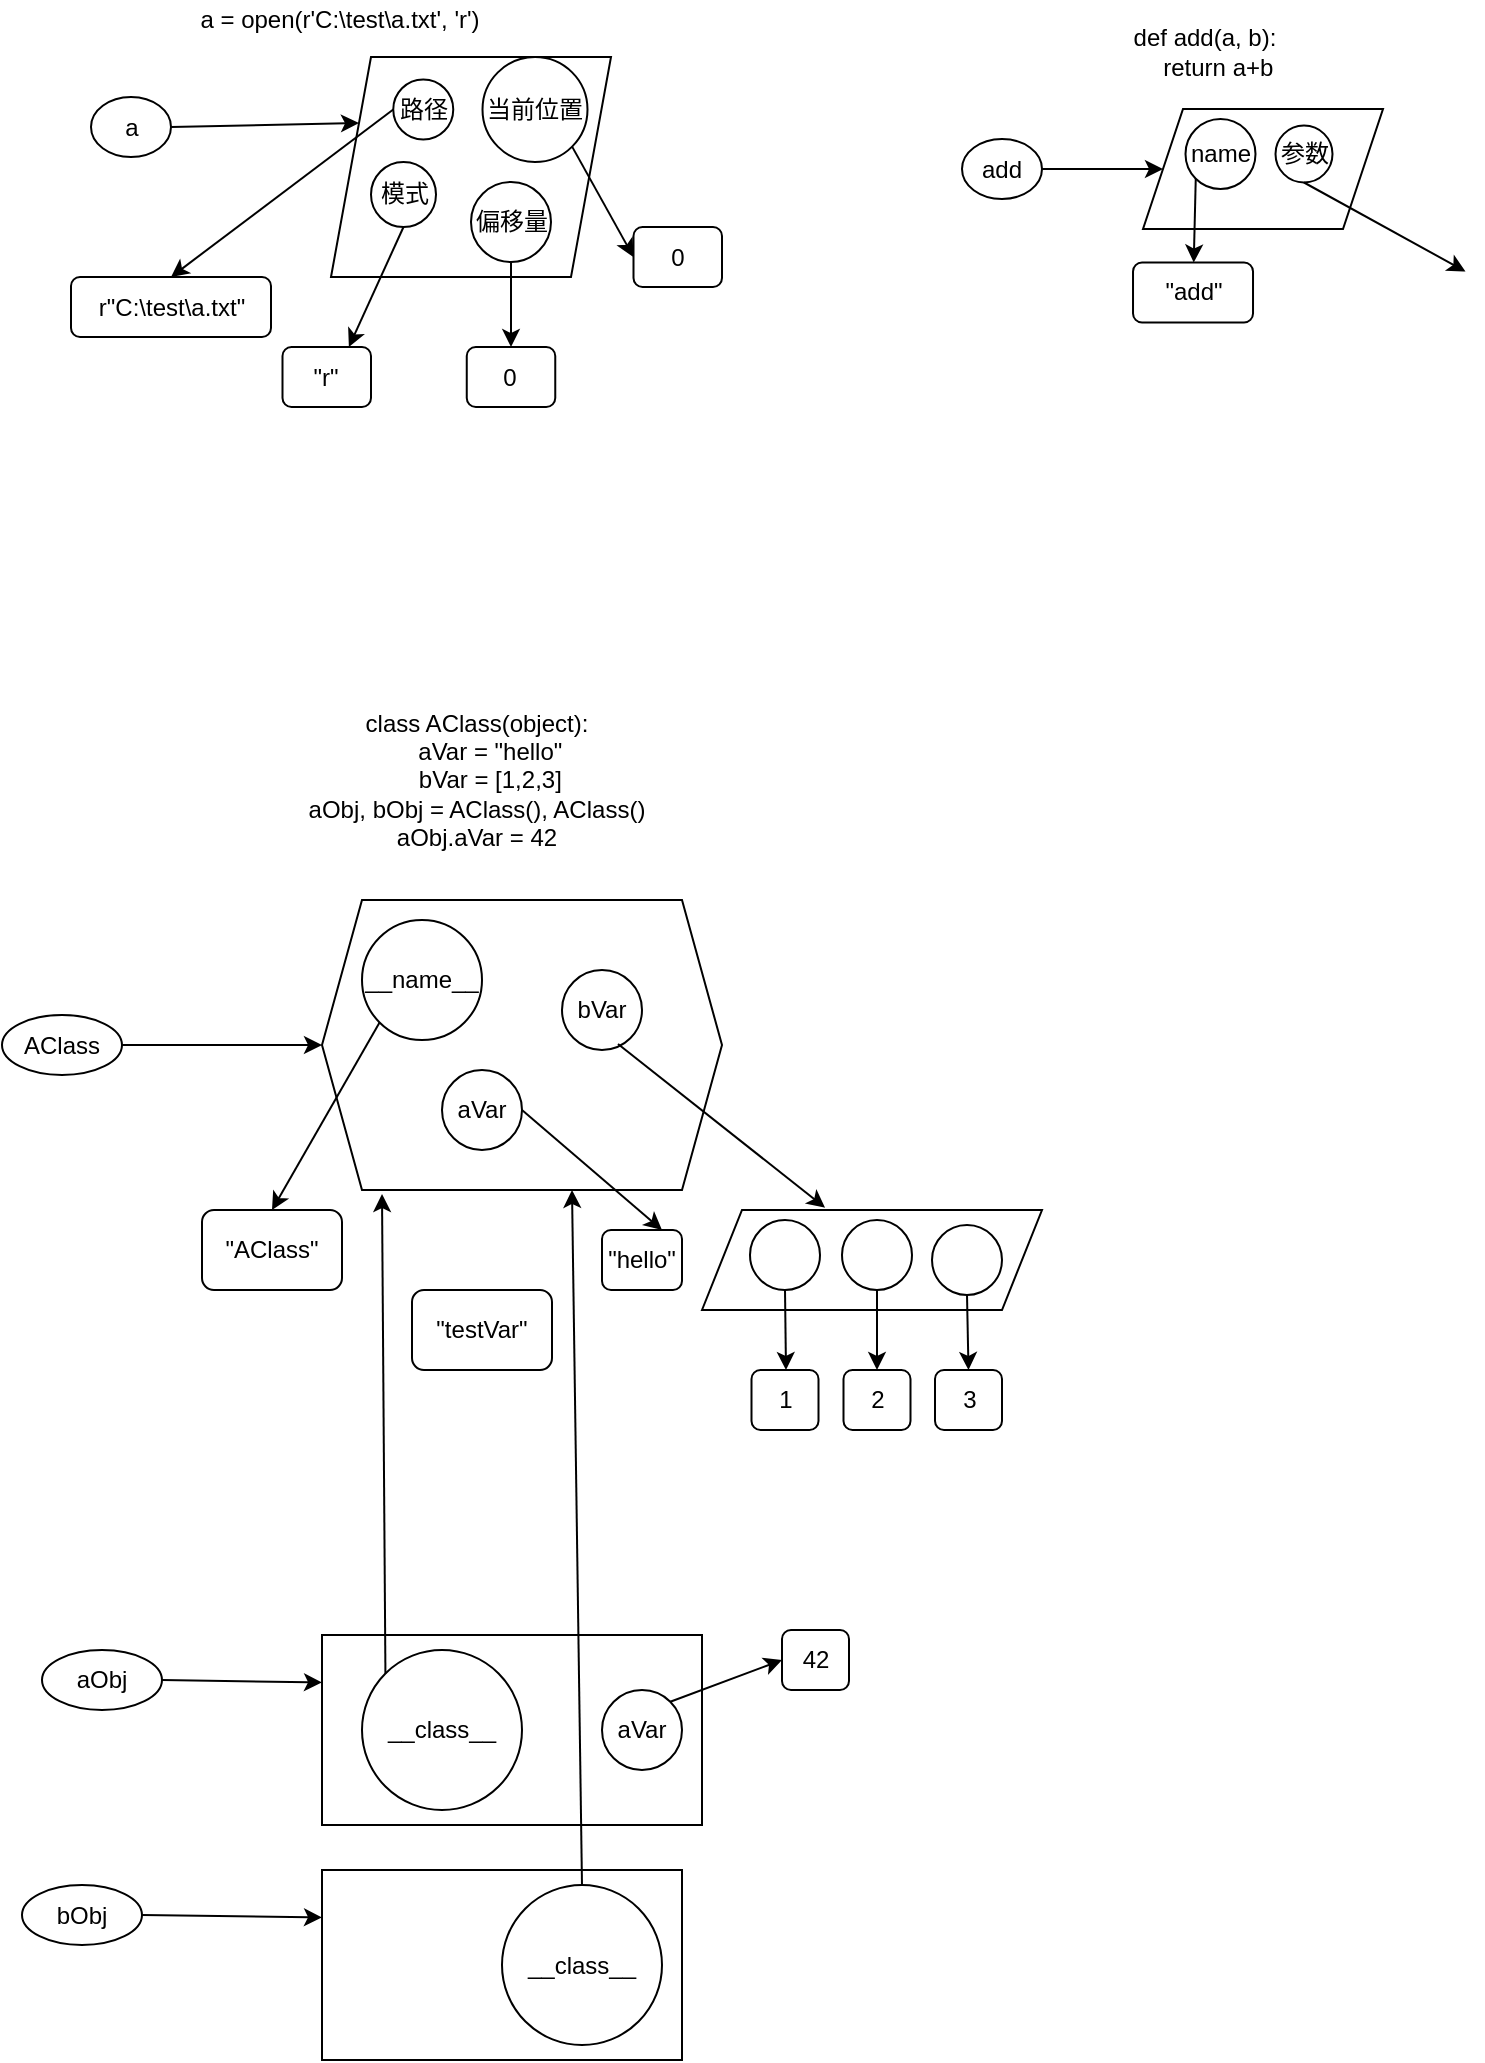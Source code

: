 <mxfile version="14.6.13" type="device"><diagram id="uvaGsJyr5wtO9b32HBnW" name="Page-1"><mxGraphModel dx="900" dy="672" grid="1" gridSize="10" guides="1" tooltips="1" connect="1" arrows="1" fold="1" page="1" pageScale="1" pageWidth="827" pageHeight="1169" math="0" shadow="0"><root><mxCell id="0"/><mxCell id="1" parent="0"/><mxCell id="zp9ioByZd6pz0vCYyc2x-1" value="AClass" style="ellipse;whiteSpace=wrap;html=1;" parent="1" vertex="1"><mxGeometry x="40" y="567.5" width="60" height="30" as="geometry"/></mxCell><mxCell id="zp9ioByZd6pz0vCYyc2x-2" value="" style="shape=hexagon;perimeter=hexagonPerimeter2;whiteSpace=wrap;html=1;fixedSize=1;" parent="1" vertex="1"><mxGeometry x="200" y="510" width="200" height="145" as="geometry"/></mxCell><mxCell id="zp9ioByZd6pz0vCYyc2x-3" value="__name__" style="ellipse;whiteSpace=wrap;html=1;aspect=fixed;" parent="1" vertex="1"><mxGeometry x="220" y="520" width="60" height="60" as="geometry"/></mxCell><mxCell id="zp9ioByZd6pz0vCYyc2x-4" value="aVar" style="ellipse;whiteSpace=wrap;html=1;aspect=fixed;" parent="1" vertex="1"><mxGeometry x="260" y="595" width="40" height="40" as="geometry"/></mxCell><mxCell id="zp9ioByZd6pz0vCYyc2x-5" value="bVar" style="ellipse;whiteSpace=wrap;html=1;aspect=fixed;" parent="1" vertex="1"><mxGeometry x="320" y="545" width="40" height="40" as="geometry"/></mxCell><mxCell id="zp9ioByZd6pz0vCYyc2x-6" value="" style="endArrow=classic;html=1;exitX=1;exitY=0.5;exitDx=0;exitDy=0;entryX=0;entryY=0.5;entryDx=0;entryDy=0;" parent="1" source="zp9ioByZd6pz0vCYyc2x-1" target="zp9ioByZd6pz0vCYyc2x-2" edge="1"><mxGeometry width="50" height="50" relative="1" as="geometry"><mxPoint x="390" y="845" as="sourcePoint"/><mxPoint x="440" y="795" as="targetPoint"/></mxGeometry></mxCell><mxCell id="zp9ioByZd6pz0vCYyc2x-7" value="&quot;AClass&quot;" style="rounded=1;whiteSpace=wrap;html=1;" parent="1" vertex="1"><mxGeometry x="140" y="665" width="70" height="40" as="geometry"/></mxCell><mxCell id="zp9ioByZd6pz0vCYyc2x-8" value="" style="endArrow=classic;html=1;exitX=0;exitY=1;exitDx=0;exitDy=0;entryX=0.5;entryY=0;entryDx=0;entryDy=0;" parent="1" source="zp9ioByZd6pz0vCYyc2x-3" target="zp9ioByZd6pz0vCYyc2x-7" edge="1"><mxGeometry width="50" height="50" relative="1" as="geometry"><mxPoint x="390" y="845" as="sourcePoint"/><mxPoint x="170" y="635" as="targetPoint"/></mxGeometry></mxCell><mxCell id="zp9ioByZd6pz0vCYyc2x-9" value="&quot;testVar&quot;" style="rounded=1;whiteSpace=wrap;html=1;" parent="1" vertex="1"><mxGeometry x="245" y="705" width="70" height="40" as="geometry"/></mxCell><mxCell id="zp9ioByZd6pz0vCYyc2x-10" value="" style="endArrow=classic;html=1;exitX=1;exitY=0.5;exitDx=0;exitDy=0;entryX=0.75;entryY=0;entryDx=0;entryDy=0;" parent="1" source="zp9ioByZd6pz0vCYyc2x-4" target="hmAeuaT12LSN3R-aQats-15" edge="1"><mxGeometry width="50" height="50" relative="1" as="geometry"><mxPoint x="390" y="845" as="sourcePoint"/><mxPoint x="280" y="705" as="targetPoint"/></mxGeometry></mxCell><mxCell id="zp9ioByZd6pz0vCYyc2x-12" value="" style="endArrow=classic;html=1;exitX=0.7;exitY=0.925;exitDx=0;exitDy=0;exitPerimeter=0;" parent="1" source="zp9ioByZd6pz0vCYyc2x-5" edge="1"><mxGeometry width="50" height="50" relative="1" as="geometry"><mxPoint x="390" y="845" as="sourcePoint"/><mxPoint x="451.531" y="663.823" as="targetPoint"/></mxGeometry></mxCell><mxCell id="zp9ioByZd6pz0vCYyc2x-13" value="aObj" style="ellipse;whiteSpace=wrap;html=1;" parent="1" vertex="1"><mxGeometry x="60" y="885" width="60" height="30" as="geometry"/></mxCell><mxCell id="zp9ioByZd6pz0vCYyc2x-14" value="bObj" style="ellipse;whiteSpace=wrap;html=1;" parent="1" vertex="1"><mxGeometry x="50" y="1002.5" width="60" height="30" as="geometry"/></mxCell><mxCell id="zp9ioByZd6pz0vCYyc2x-15" value="" style="rounded=0;whiteSpace=wrap;html=1;" parent="1" vertex="1"><mxGeometry x="200" y="877.5" width="190" height="95" as="geometry"/></mxCell><mxCell id="zp9ioByZd6pz0vCYyc2x-16" value="__class__" style="ellipse;whiteSpace=wrap;html=1;aspect=fixed;" parent="1" vertex="1"><mxGeometry x="220" y="885" width="80" height="80" as="geometry"/></mxCell><mxCell id="zp9ioByZd6pz0vCYyc2x-18" value="" style="endArrow=classic;html=1;exitX=1;exitY=0.5;exitDx=0;exitDy=0;entryX=0;entryY=0.25;entryDx=0;entryDy=0;" parent="1" source="zp9ioByZd6pz0vCYyc2x-13" target="zp9ioByZd6pz0vCYyc2x-15" edge="1"><mxGeometry width="50" height="50" relative="1" as="geometry"><mxPoint x="390" y="835" as="sourcePoint"/><mxPoint x="440" y="785" as="targetPoint"/></mxGeometry></mxCell><mxCell id="zp9ioByZd6pz0vCYyc2x-19" value="" style="rounded=0;whiteSpace=wrap;html=1;" parent="1" vertex="1"><mxGeometry x="200" y="995" width="180" height="95" as="geometry"/></mxCell><mxCell id="zp9ioByZd6pz0vCYyc2x-20" value="__class__" style="ellipse;whiteSpace=wrap;html=1;aspect=fixed;" parent="1" vertex="1"><mxGeometry x="290" y="1002.5" width="80" height="80" as="geometry"/></mxCell><mxCell id="zp9ioByZd6pz0vCYyc2x-21" value="" style="endArrow=classic;html=1;exitX=1;exitY=0.5;exitDx=0;exitDy=0;entryX=0;entryY=0.25;entryDx=0;entryDy=0;" parent="1" source="zp9ioByZd6pz0vCYyc2x-14" target="zp9ioByZd6pz0vCYyc2x-19" edge="1"><mxGeometry width="50" height="50" relative="1" as="geometry"><mxPoint x="120" y="1017.5" as="sourcePoint"/><mxPoint x="440" y="902.5" as="targetPoint"/></mxGeometry></mxCell><mxCell id="zp9ioByZd6pz0vCYyc2x-22" value="" style="endArrow=classic;html=1;exitX=0;exitY=0;exitDx=0;exitDy=0;" parent="1" source="zp9ioByZd6pz0vCYyc2x-16" edge="1"><mxGeometry width="50" height="50" relative="1" as="geometry"><mxPoint x="260" y="895" as="sourcePoint"/><mxPoint x="230" y="657" as="targetPoint"/></mxGeometry></mxCell><mxCell id="zp9ioByZd6pz0vCYyc2x-23" value="" style="endArrow=classic;html=1;exitX=0.5;exitY=0;exitDx=0;exitDy=0;entryX=0.625;entryY=1;entryDx=0;entryDy=0;" parent="1" source="zp9ioByZd6pz0vCYyc2x-20" target="zp9ioByZd6pz0vCYyc2x-2" edge="1"><mxGeometry width="50" height="50" relative="1" as="geometry"><mxPoint x="390" y="845" as="sourcePoint"/><mxPoint x="440" y="795" as="targetPoint"/></mxGeometry></mxCell><mxCell id="hmAeuaT12LSN3R-aQats-1" value="" style="shape=parallelogram;perimeter=parallelogramPerimeter;whiteSpace=wrap;html=1;fixedSize=1;" parent="1" vertex="1"><mxGeometry x="390" y="665" width="170" height="50" as="geometry"/></mxCell><mxCell id="hmAeuaT12LSN3R-aQats-2" value="" style="ellipse;whiteSpace=wrap;html=1;aspect=fixed;" parent="1" vertex="1"><mxGeometry x="460" y="670" width="35" height="35" as="geometry"/></mxCell><mxCell id="hmAeuaT12LSN3R-aQats-3" value="" style="ellipse;whiteSpace=wrap;html=1;aspect=fixed;" parent="1" vertex="1"><mxGeometry x="414" y="670" width="35" height="35" as="geometry"/></mxCell><mxCell id="hmAeuaT12LSN3R-aQats-4" value="" style="ellipse;whiteSpace=wrap;html=1;aspect=fixed;" parent="1" vertex="1"><mxGeometry x="505" y="672.5" width="35" height="35" as="geometry"/></mxCell><mxCell id="hmAeuaT12LSN3R-aQats-6" value="" style="endArrow=classic;html=1;exitX=0.5;exitY=1;exitDx=0;exitDy=0;" parent="1" source="hmAeuaT12LSN3R-aQats-3" edge="1"><mxGeometry width="50" height="50" relative="1" as="geometry"><mxPoint x="390" y="825" as="sourcePoint"/><mxPoint x="432" y="745" as="targetPoint"/></mxGeometry></mxCell><mxCell id="hmAeuaT12LSN3R-aQats-7" value="1" style="rounded=1;whiteSpace=wrap;html=1;" parent="1" vertex="1"><mxGeometry x="414.75" y="745" width="33.5" height="30" as="geometry"/></mxCell><mxCell id="hmAeuaT12LSN3R-aQats-8" value="2" style="rounded=1;whiteSpace=wrap;html=1;" parent="1" vertex="1"><mxGeometry x="460.75" y="745" width="33.5" height="30" as="geometry"/></mxCell><mxCell id="hmAeuaT12LSN3R-aQats-9" value="3" style="rounded=1;whiteSpace=wrap;html=1;" parent="1" vertex="1"><mxGeometry x="506.5" y="745" width="33.5" height="30" as="geometry"/></mxCell><mxCell id="hmAeuaT12LSN3R-aQats-10" value="" style="endArrow=classic;html=1;exitX=0.5;exitY=1;exitDx=0;exitDy=0;entryX=0.5;entryY=0;entryDx=0;entryDy=0;entryPerimeter=0;" parent="1" source="hmAeuaT12LSN3R-aQats-2" target="hmAeuaT12LSN3R-aQats-8" edge="1"><mxGeometry width="50" height="50" relative="1" as="geometry"><mxPoint x="441.5" y="715" as="sourcePoint"/><mxPoint x="442" y="755" as="targetPoint"/></mxGeometry></mxCell><mxCell id="hmAeuaT12LSN3R-aQats-11" value="" style="endArrow=classic;html=1;exitX=0.5;exitY=1;exitDx=0;exitDy=0;entryX=0.5;entryY=0;entryDx=0;entryDy=0;" parent="1" source="hmAeuaT12LSN3R-aQats-4" target="hmAeuaT12LSN3R-aQats-9" edge="1"><mxGeometry width="50" height="50" relative="1" as="geometry"><mxPoint x="487.5" y="715" as="sourcePoint"/><mxPoint x="487.5" y="755" as="targetPoint"/></mxGeometry></mxCell><mxCell id="hmAeuaT12LSN3R-aQats-12" value="aVar" style="ellipse;whiteSpace=wrap;html=1;aspect=fixed;" parent="1" vertex="1"><mxGeometry x="340" y="905" width="40" height="40" as="geometry"/></mxCell><mxCell id="hmAeuaT12LSN3R-aQats-13" value="42" style="rounded=1;whiteSpace=wrap;html=1;" parent="1" vertex="1"><mxGeometry x="430" y="875" width="33.5" height="30" as="geometry"/></mxCell><mxCell id="hmAeuaT12LSN3R-aQats-14" value="" style="endArrow=classic;html=1;exitX=1;exitY=0;exitDx=0;exitDy=0;entryX=0;entryY=0.5;entryDx=0;entryDy=0;" parent="1" source="hmAeuaT12LSN3R-aQats-12" target="hmAeuaT12LSN3R-aQats-13" edge="1"><mxGeometry width="50" height="50" relative="1" as="geometry"><mxPoint x="390" y="815" as="sourcePoint"/><mxPoint x="440" y="765" as="targetPoint"/></mxGeometry></mxCell><mxCell id="hmAeuaT12LSN3R-aQats-15" value="&quot;hello&quot;" style="rounded=1;whiteSpace=wrap;html=1;" parent="1" vertex="1"><mxGeometry x="340" y="675" width="40" height="30" as="geometry"/></mxCell><mxCell id="DIZL2C_kl2sC56MgdFnX-17" value="a" style="ellipse;whiteSpace=wrap;html=1;" vertex="1" parent="1"><mxGeometry x="84.5" y="108.5" width="40" height="30" as="geometry"/></mxCell><mxCell id="DIZL2C_kl2sC56MgdFnX-18" value="" style="shape=parallelogram;perimeter=parallelogramPerimeter;whiteSpace=wrap;html=1;fixedSize=1;" vertex="1" parent="1"><mxGeometry x="204.5" y="88.5" width="140" height="110" as="geometry"/></mxCell><mxCell id="DIZL2C_kl2sC56MgdFnX-19" value="路径" style="ellipse;whiteSpace=wrap;html=1;aspect=fixed;" vertex="1" parent="1"><mxGeometry x="235.63" y="99.75" width="30" height="30" as="geometry"/></mxCell><mxCell id="DIZL2C_kl2sC56MgdFnX-20" value="当前位置" style="ellipse;whiteSpace=wrap;html=1;aspect=fixed;" vertex="1" parent="1"><mxGeometry x="280.25" y="88.5" width="52.5" height="52.5" as="geometry"/></mxCell><mxCell id="DIZL2C_kl2sC56MgdFnX-21" value="模式" style="ellipse;whiteSpace=wrap;html=1;aspect=fixed;" vertex="1" parent="1"><mxGeometry x="224.5" y="141" width="32.5" height="32.5" as="geometry"/></mxCell><mxCell id="DIZL2C_kl2sC56MgdFnX-22" value="偏移量" style="ellipse;whiteSpace=wrap;html=1;aspect=fixed;" vertex="1" parent="1"><mxGeometry x="274.5" y="151" width="40" height="40" as="geometry"/></mxCell><mxCell id="DIZL2C_kl2sC56MgdFnX-23" value="r&quot;C:\test\a.txt&quot;" style="rounded=1;whiteSpace=wrap;html=1;" vertex="1" parent="1"><mxGeometry x="74.5" y="198.5" width="100" height="30" as="geometry"/></mxCell><mxCell id="DIZL2C_kl2sC56MgdFnX-24" value="" style="endArrow=classic;html=1;exitX=0;exitY=0.5;exitDx=0;exitDy=0;entryX=0.5;entryY=0;entryDx=0;entryDy=0;" edge="1" parent="1" source="DIZL2C_kl2sC56MgdFnX-19" target="DIZL2C_kl2sC56MgdFnX-23"><mxGeometry width="50" height="50" relative="1" as="geometry"><mxPoint x="64.5" y="218.5" as="sourcePoint"/><mxPoint x="114.5" y="168.5" as="targetPoint"/></mxGeometry></mxCell><mxCell id="DIZL2C_kl2sC56MgdFnX-25" value="&quot;r&quot;" style="rounded=1;whiteSpace=wrap;html=1;" vertex="1" parent="1"><mxGeometry x="180.25" y="233.5" width="44.25" height="30" as="geometry"/></mxCell><mxCell id="DIZL2C_kl2sC56MgdFnX-26" value="" style="endArrow=classic;html=1;exitX=0.5;exitY=1;exitDx=0;exitDy=0;entryX=0.75;entryY=0;entryDx=0;entryDy=0;" edge="1" parent="1" source="DIZL2C_kl2sC56MgdFnX-21" target="DIZL2C_kl2sC56MgdFnX-25"><mxGeometry width="50" height="50" relative="1" as="geometry"><mxPoint x="64.5" y="208.5" as="sourcePoint"/><mxPoint x="114.5" y="158.5" as="targetPoint"/></mxGeometry></mxCell><mxCell id="DIZL2C_kl2sC56MgdFnX-27" value="0" style="rounded=1;whiteSpace=wrap;html=1;" vertex="1" parent="1"><mxGeometry x="272.38" y="233.5" width="44.25" height="30" as="geometry"/></mxCell><mxCell id="DIZL2C_kl2sC56MgdFnX-28" value="" style="endArrow=classic;html=1;exitX=0.5;exitY=1;exitDx=0;exitDy=0;entryX=0.5;entryY=0;entryDx=0;entryDy=0;" edge="1" parent="1" source="DIZL2C_kl2sC56MgdFnX-22" target="DIZL2C_kl2sC56MgdFnX-27"><mxGeometry width="50" height="50" relative="1" as="geometry"><mxPoint x="64.5" y="198.5" as="sourcePoint"/><mxPoint x="114.5" y="148.5" as="targetPoint"/></mxGeometry></mxCell><mxCell id="DIZL2C_kl2sC56MgdFnX-29" value="0" style="rounded=1;whiteSpace=wrap;html=1;" vertex="1" parent="1"><mxGeometry x="355.75" y="173.5" width="44.25" height="30" as="geometry"/></mxCell><mxCell id="DIZL2C_kl2sC56MgdFnX-30" value="" style="endArrow=classic;html=1;exitX=1;exitY=1;exitDx=0;exitDy=0;entryX=0;entryY=0.5;entryDx=0;entryDy=0;" edge="1" parent="1" source="DIZL2C_kl2sC56MgdFnX-20" target="DIZL2C_kl2sC56MgdFnX-29"><mxGeometry width="50" height="50" relative="1" as="geometry"><mxPoint x="64.5" y="178.5" as="sourcePoint"/><mxPoint x="114.5" y="128.5" as="targetPoint"/></mxGeometry></mxCell><mxCell id="DIZL2C_kl2sC56MgdFnX-31" value="" style="endArrow=classic;html=1;exitX=1;exitY=0.5;exitDx=0;exitDy=0;entryX=0;entryY=0.25;entryDx=0;entryDy=0;" edge="1" parent="1" source="DIZL2C_kl2sC56MgdFnX-17" target="DIZL2C_kl2sC56MgdFnX-18"><mxGeometry width="50" height="50" relative="1" as="geometry"><mxPoint x="64.5" y="358.5" as="sourcePoint"/><mxPoint x="114.5" y="308.5" as="targetPoint"/></mxGeometry></mxCell><mxCell id="DIZL2C_kl2sC56MgdFnX-32" value="a = open(r'C:\test\a.txt', 'r')" style="text;html=1;strokeColor=none;fillColor=none;align=center;verticalAlign=middle;whiteSpace=wrap;rounded=0;" vertex="1" parent="1"><mxGeometry x="124.5" y="60" width="167.5" height="20" as="geometry"/></mxCell><mxCell id="DIZL2C_kl2sC56MgdFnX-33" value="class AClass(object):&lt;br&gt;&amp;nbsp; &amp;nbsp; aVar = &quot;hello&quot;&lt;br&gt;&amp;nbsp; &amp;nbsp; bVar = [1,2,3]&lt;br&gt;aObj, bObj = AClass(), AClass()&lt;br&gt;aObj.aVar = 42" style="text;html=1;strokeColor=none;fillColor=none;align=center;verticalAlign=middle;whiteSpace=wrap;rounded=0;" vertex="1" parent="1"><mxGeometry x="155" y="410" width="245" height="80" as="geometry"/></mxCell><mxCell id="DIZL2C_kl2sC56MgdFnX-34" value="add" style="ellipse;whiteSpace=wrap;html=1;" vertex="1" parent="1"><mxGeometry x="520" y="129.5" width="40" height="30" as="geometry"/></mxCell><mxCell id="DIZL2C_kl2sC56MgdFnX-35" value="" style="shape=parallelogram;perimeter=parallelogramPerimeter;whiteSpace=wrap;html=1;fixedSize=1;" vertex="1" parent="1"><mxGeometry x="610.5" y="114.5" width="120" height="60" as="geometry"/></mxCell><mxCell id="DIZL2C_kl2sC56MgdFnX-36" value="name" style="ellipse;whiteSpace=wrap;html=1;aspect=fixed;" vertex="1" parent="1"><mxGeometry x="631.75" y="119.5" width="35" height="35" as="geometry"/></mxCell><mxCell id="DIZL2C_kl2sC56MgdFnX-37" value="参数" style="ellipse;whiteSpace=wrap;html=1;aspect=fixed;" vertex="1" parent="1"><mxGeometry x="676.75" y="122.75" width="28.5" height="28.5" as="geometry"/></mxCell><mxCell id="DIZL2C_kl2sC56MgdFnX-38" value="" style="endArrow=classic;html=1;exitX=1;exitY=0.5;exitDx=0;exitDy=0;entryX=0;entryY=0.5;entryDx=0;entryDy=0;" edge="1" parent="1" source="DIZL2C_kl2sC56MgdFnX-34" target="DIZL2C_kl2sC56MgdFnX-35"><mxGeometry width="50" height="50" relative="1" as="geometry"><mxPoint x="381.75" y="255.75" as="sourcePoint"/><mxPoint x="431.75" y="205.75" as="targetPoint"/></mxGeometry></mxCell><mxCell id="DIZL2C_kl2sC56MgdFnX-39" value="" style="endArrow=classic;html=1;exitX=0;exitY=1;exitDx=0;exitDy=0;" edge="1" parent="1" source="DIZL2C_kl2sC56MgdFnX-36" target="DIZL2C_kl2sC56MgdFnX-40"><mxGeometry width="50" height="50" relative="1" as="geometry"><mxPoint x="381.75" y="255.75" as="sourcePoint"/><mxPoint x="431.75" y="205.75" as="targetPoint"/></mxGeometry></mxCell><mxCell id="DIZL2C_kl2sC56MgdFnX-40" value="&quot;add&quot;" style="rounded=1;whiteSpace=wrap;html=1;" vertex="1" parent="1"><mxGeometry x="605.51" y="191.25" width="60" height="30" as="geometry"/></mxCell><mxCell id="DIZL2C_kl2sC56MgdFnX-41" value="" style="endArrow=classic;html=1;exitX=0.5;exitY=1;exitDx=0;exitDy=0;" edge="1" parent="1" source="DIZL2C_kl2sC56MgdFnX-37"><mxGeometry width="50" height="50" relative="1" as="geometry"><mxPoint x="381.75" y="245.75" as="sourcePoint"/><mxPoint x="771.75" y="195.75" as="targetPoint"/></mxGeometry></mxCell><mxCell id="DIZL2C_kl2sC56MgdFnX-42" value="def add(a, b):&lt;br&gt;&amp;nbsp; &amp;nbsp; return a+b" style="text;html=1;strokeColor=none;fillColor=none;align=center;verticalAlign=middle;whiteSpace=wrap;rounded=0;" vertex="1" parent="1"><mxGeometry x="590.66" y="65.75" width="101.09" height="40" as="geometry"/></mxCell></root></mxGraphModel></diagram></mxfile>